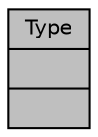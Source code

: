 digraph "Type"
{
 // INTERACTIVE_SVG=YES
  bgcolor="transparent";
  edge [fontname="Helvetica",fontsize="10",labelfontname="Helvetica",labelfontsize="10"];
  node [fontname="Helvetica",fontsize="10",shape=record];
  Node1 [label="{Type\n||}",height=0.2,width=0.4,color="black", fillcolor="grey75", style="filled" fontcolor="black"];
}
